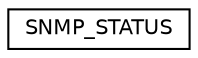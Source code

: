 digraph "Graphical Class Hierarchy"
{
  edge [fontname="Helvetica",fontsize="10",labelfontname="Helvetica",labelfontsize="10"];
  node [fontname="Helvetica",fontsize="10",shape=record];
  rankdir="LR";
  Node1 [label="SNMP_STATUS",height=0.2,width=0.4,color="black", fillcolor="white", style="filled",URL="$union_s_n_m_p___s_t_a_t_u_s.html"];
}

